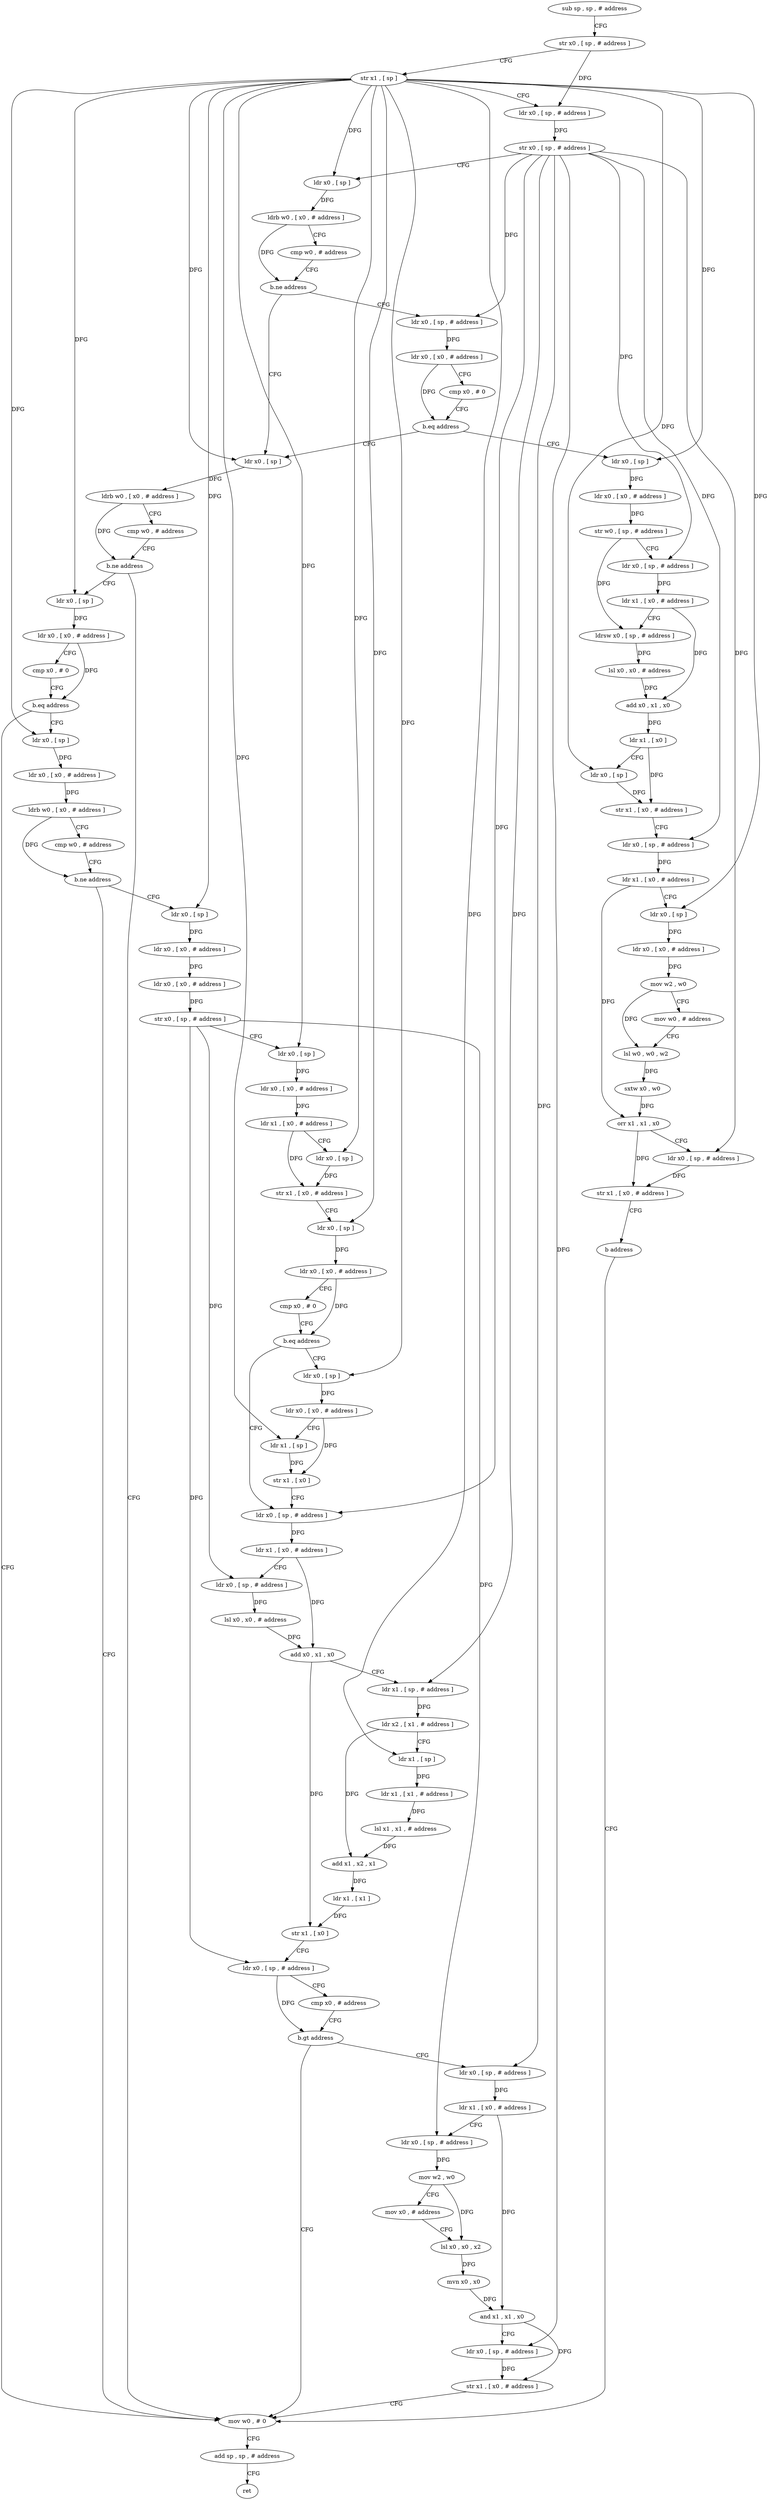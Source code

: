 digraph "func" {
"4412704" [label = "sub sp , sp , # address" ]
"4412708" [label = "str x0 , [ sp , # address ]" ]
"4412712" [label = "str x1 , [ sp ]" ]
"4412716" [label = "ldr x0 , [ sp , # address ]" ]
"4412720" [label = "str x0 , [ sp , # address ]" ]
"4412724" [label = "ldr x0 , [ sp ]" ]
"4412728" [label = "ldrb w0 , [ x0 , # address ]" ]
"4412732" [label = "cmp w0 , # address" ]
"4412736" [label = "b.ne address" ]
"4412848" [label = "ldr x0 , [ sp ]" ]
"4412740" [label = "ldr x0 , [ sp , # address ]" ]
"4412852" [label = "ldrb w0 , [ x0 , # address ]" ]
"4412856" [label = "cmp w0 , # address" ]
"4412860" [label = "b.ne address" ]
"4413072" [label = "mov w0 , # 0" ]
"4412864" [label = "ldr x0 , [ sp ]" ]
"4412744" [label = "ldr x0 , [ x0 , # address ]" ]
"4412748" [label = "cmp x0 , # 0" ]
"4412752" [label = "b.eq address" ]
"4412756" [label = "ldr x0 , [ sp ]" ]
"4413076" [label = "add sp , sp , # address" ]
"4413080" [label = "ret" ]
"4412868" [label = "ldr x0 , [ x0 , # address ]" ]
"4412872" [label = "cmp x0 , # 0" ]
"4412876" [label = "b.eq address" ]
"4412880" [label = "ldr x0 , [ sp ]" ]
"4412760" [label = "ldr x0 , [ x0 , # address ]" ]
"4412764" [label = "str w0 , [ sp , # address ]" ]
"4412768" [label = "ldr x0 , [ sp , # address ]" ]
"4412772" [label = "ldr x1 , [ x0 , # address ]" ]
"4412776" [label = "ldrsw x0 , [ sp , # address ]" ]
"4412780" [label = "lsl x0 , x0 , # address" ]
"4412784" [label = "add x0 , x1 , x0" ]
"4412788" [label = "ldr x1 , [ x0 ]" ]
"4412792" [label = "ldr x0 , [ sp ]" ]
"4412796" [label = "str x1 , [ x0 , # address ]" ]
"4412800" [label = "ldr x0 , [ sp , # address ]" ]
"4412804" [label = "ldr x1 , [ x0 , # address ]" ]
"4412808" [label = "ldr x0 , [ sp ]" ]
"4412812" [label = "ldr x0 , [ x0 , # address ]" ]
"4412816" [label = "mov w2 , w0" ]
"4412820" [label = "mov w0 , # address" ]
"4412824" [label = "lsl w0 , w0 , w2" ]
"4412828" [label = "sxtw x0 , w0" ]
"4412832" [label = "orr x1 , x1 , x0" ]
"4412836" [label = "ldr x0 , [ sp , # address ]" ]
"4412840" [label = "str x1 , [ x0 , # address ]" ]
"4412844" [label = "b address" ]
"4412884" [label = "ldr x0 , [ x0 , # address ]" ]
"4412888" [label = "ldrb w0 , [ x0 , # address ]" ]
"4412892" [label = "cmp w0 , # address" ]
"4412896" [label = "b.ne address" ]
"4412900" [label = "ldr x0 , [ sp ]" ]
"4412904" [label = "ldr x0 , [ x0 , # address ]" ]
"4412908" [label = "ldr x0 , [ x0 , # address ]" ]
"4412912" [label = "str x0 , [ sp , # address ]" ]
"4412916" [label = "ldr x0 , [ sp ]" ]
"4412920" [label = "ldr x0 , [ x0 , # address ]" ]
"4412924" [label = "ldr x1 , [ x0 , # address ]" ]
"4412928" [label = "ldr x0 , [ sp ]" ]
"4412932" [label = "str x1 , [ x0 , # address ]" ]
"4412936" [label = "ldr x0 , [ sp ]" ]
"4412940" [label = "ldr x0 , [ x0 , # address ]" ]
"4412944" [label = "cmp x0 , # 0" ]
"4412948" [label = "b.eq address" ]
"4412968" [label = "ldr x0 , [ sp , # address ]" ]
"4412952" [label = "ldr x0 , [ sp ]" ]
"4412972" [label = "ldr x1 , [ x0 , # address ]" ]
"4412976" [label = "ldr x0 , [ sp , # address ]" ]
"4412980" [label = "lsl x0 , x0 , # address" ]
"4412984" [label = "add x0 , x1 , x0" ]
"4412988" [label = "ldr x1 , [ sp , # address ]" ]
"4412992" [label = "ldr x2 , [ x1 , # address ]" ]
"4412996" [label = "ldr x1 , [ sp ]" ]
"4413000" [label = "ldr x1 , [ x1 , # address ]" ]
"4413004" [label = "lsl x1 , x1 , # address" ]
"4413008" [label = "add x1 , x2 , x1" ]
"4413012" [label = "ldr x1 , [ x1 ]" ]
"4413016" [label = "str x1 , [ x0 ]" ]
"4413020" [label = "ldr x0 , [ sp , # address ]" ]
"4413024" [label = "cmp x0 , # address" ]
"4413028" [label = "b.gt address" ]
"4413032" [label = "ldr x0 , [ sp , # address ]" ]
"4412956" [label = "ldr x0 , [ x0 , # address ]" ]
"4412960" [label = "ldr x1 , [ sp ]" ]
"4412964" [label = "str x1 , [ x0 ]" ]
"4413036" [label = "ldr x1 , [ x0 , # address ]" ]
"4413040" [label = "ldr x0 , [ sp , # address ]" ]
"4413044" [label = "mov w2 , w0" ]
"4413048" [label = "mov x0 , # address" ]
"4413052" [label = "lsl x0 , x0 , x2" ]
"4413056" [label = "mvn x0 , x0" ]
"4413060" [label = "and x1 , x1 , x0" ]
"4413064" [label = "ldr x0 , [ sp , # address ]" ]
"4413068" [label = "str x1 , [ x0 , # address ]" ]
"4412704" -> "4412708" [ label = "CFG" ]
"4412708" -> "4412712" [ label = "CFG" ]
"4412708" -> "4412716" [ label = "DFG" ]
"4412712" -> "4412716" [ label = "CFG" ]
"4412712" -> "4412724" [ label = "DFG" ]
"4412712" -> "4412848" [ label = "DFG" ]
"4412712" -> "4412864" [ label = "DFG" ]
"4412712" -> "4412756" [ label = "DFG" ]
"4412712" -> "4412792" [ label = "DFG" ]
"4412712" -> "4412808" [ label = "DFG" ]
"4412712" -> "4412880" [ label = "DFG" ]
"4412712" -> "4412900" [ label = "DFG" ]
"4412712" -> "4412916" [ label = "DFG" ]
"4412712" -> "4412928" [ label = "DFG" ]
"4412712" -> "4412936" [ label = "DFG" ]
"4412712" -> "4412996" [ label = "DFG" ]
"4412712" -> "4412952" [ label = "DFG" ]
"4412712" -> "4412960" [ label = "DFG" ]
"4412716" -> "4412720" [ label = "DFG" ]
"4412720" -> "4412724" [ label = "CFG" ]
"4412720" -> "4412740" [ label = "DFG" ]
"4412720" -> "4412768" [ label = "DFG" ]
"4412720" -> "4412800" [ label = "DFG" ]
"4412720" -> "4412836" [ label = "DFG" ]
"4412720" -> "4412968" [ label = "DFG" ]
"4412720" -> "4412988" [ label = "DFG" ]
"4412720" -> "4413032" [ label = "DFG" ]
"4412720" -> "4413064" [ label = "DFG" ]
"4412724" -> "4412728" [ label = "DFG" ]
"4412728" -> "4412732" [ label = "CFG" ]
"4412728" -> "4412736" [ label = "DFG" ]
"4412732" -> "4412736" [ label = "CFG" ]
"4412736" -> "4412848" [ label = "CFG" ]
"4412736" -> "4412740" [ label = "CFG" ]
"4412848" -> "4412852" [ label = "DFG" ]
"4412740" -> "4412744" [ label = "DFG" ]
"4412852" -> "4412856" [ label = "CFG" ]
"4412852" -> "4412860" [ label = "DFG" ]
"4412856" -> "4412860" [ label = "CFG" ]
"4412860" -> "4413072" [ label = "CFG" ]
"4412860" -> "4412864" [ label = "CFG" ]
"4413072" -> "4413076" [ label = "CFG" ]
"4412864" -> "4412868" [ label = "DFG" ]
"4412744" -> "4412748" [ label = "CFG" ]
"4412744" -> "4412752" [ label = "DFG" ]
"4412748" -> "4412752" [ label = "CFG" ]
"4412752" -> "4412848" [ label = "CFG" ]
"4412752" -> "4412756" [ label = "CFG" ]
"4412756" -> "4412760" [ label = "DFG" ]
"4413076" -> "4413080" [ label = "CFG" ]
"4412868" -> "4412872" [ label = "CFG" ]
"4412868" -> "4412876" [ label = "DFG" ]
"4412872" -> "4412876" [ label = "CFG" ]
"4412876" -> "4413072" [ label = "CFG" ]
"4412876" -> "4412880" [ label = "CFG" ]
"4412880" -> "4412884" [ label = "DFG" ]
"4412760" -> "4412764" [ label = "DFG" ]
"4412764" -> "4412768" [ label = "CFG" ]
"4412764" -> "4412776" [ label = "DFG" ]
"4412768" -> "4412772" [ label = "DFG" ]
"4412772" -> "4412776" [ label = "CFG" ]
"4412772" -> "4412784" [ label = "DFG" ]
"4412776" -> "4412780" [ label = "DFG" ]
"4412780" -> "4412784" [ label = "DFG" ]
"4412784" -> "4412788" [ label = "DFG" ]
"4412788" -> "4412792" [ label = "CFG" ]
"4412788" -> "4412796" [ label = "DFG" ]
"4412792" -> "4412796" [ label = "DFG" ]
"4412796" -> "4412800" [ label = "CFG" ]
"4412800" -> "4412804" [ label = "DFG" ]
"4412804" -> "4412808" [ label = "CFG" ]
"4412804" -> "4412832" [ label = "DFG" ]
"4412808" -> "4412812" [ label = "DFG" ]
"4412812" -> "4412816" [ label = "DFG" ]
"4412816" -> "4412820" [ label = "CFG" ]
"4412816" -> "4412824" [ label = "DFG" ]
"4412820" -> "4412824" [ label = "CFG" ]
"4412824" -> "4412828" [ label = "DFG" ]
"4412828" -> "4412832" [ label = "DFG" ]
"4412832" -> "4412836" [ label = "CFG" ]
"4412832" -> "4412840" [ label = "DFG" ]
"4412836" -> "4412840" [ label = "DFG" ]
"4412840" -> "4412844" [ label = "CFG" ]
"4412844" -> "4413072" [ label = "CFG" ]
"4412884" -> "4412888" [ label = "DFG" ]
"4412888" -> "4412892" [ label = "CFG" ]
"4412888" -> "4412896" [ label = "DFG" ]
"4412892" -> "4412896" [ label = "CFG" ]
"4412896" -> "4413072" [ label = "CFG" ]
"4412896" -> "4412900" [ label = "CFG" ]
"4412900" -> "4412904" [ label = "DFG" ]
"4412904" -> "4412908" [ label = "DFG" ]
"4412908" -> "4412912" [ label = "DFG" ]
"4412912" -> "4412916" [ label = "CFG" ]
"4412912" -> "4412976" [ label = "DFG" ]
"4412912" -> "4413020" [ label = "DFG" ]
"4412912" -> "4413040" [ label = "DFG" ]
"4412916" -> "4412920" [ label = "DFG" ]
"4412920" -> "4412924" [ label = "DFG" ]
"4412924" -> "4412928" [ label = "CFG" ]
"4412924" -> "4412932" [ label = "DFG" ]
"4412928" -> "4412932" [ label = "DFG" ]
"4412932" -> "4412936" [ label = "CFG" ]
"4412936" -> "4412940" [ label = "DFG" ]
"4412940" -> "4412944" [ label = "CFG" ]
"4412940" -> "4412948" [ label = "DFG" ]
"4412944" -> "4412948" [ label = "CFG" ]
"4412948" -> "4412968" [ label = "CFG" ]
"4412948" -> "4412952" [ label = "CFG" ]
"4412968" -> "4412972" [ label = "DFG" ]
"4412952" -> "4412956" [ label = "DFG" ]
"4412972" -> "4412976" [ label = "CFG" ]
"4412972" -> "4412984" [ label = "DFG" ]
"4412976" -> "4412980" [ label = "DFG" ]
"4412980" -> "4412984" [ label = "DFG" ]
"4412984" -> "4412988" [ label = "CFG" ]
"4412984" -> "4413016" [ label = "DFG" ]
"4412988" -> "4412992" [ label = "DFG" ]
"4412992" -> "4412996" [ label = "CFG" ]
"4412992" -> "4413008" [ label = "DFG" ]
"4412996" -> "4413000" [ label = "DFG" ]
"4413000" -> "4413004" [ label = "DFG" ]
"4413004" -> "4413008" [ label = "DFG" ]
"4413008" -> "4413012" [ label = "DFG" ]
"4413012" -> "4413016" [ label = "DFG" ]
"4413016" -> "4413020" [ label = "CFG" ]
"4413020" -> "4413024" [ label = "CFG" ]
"4413020" -> "4413028" [ label = "DFG" ]
"4413024" -> "4413028" [ label = "CFG" ]
"4413028" -> "4413072" [ label = "CFG" ]
"4413028" -> "4413032" [ label = "CFG" ]
"4413032" -> "4413036" [ label = "DFG" ]
"4412956" -> "4412960" [ label = "CFG" ]
"4412956" -> "4412964" [ label = "DFG" ]
"4412960" -> "4412964" [ label = "DFG" ]
"4412964" -> "4412968" [ label = "CFG" ]
"4413036" -> "4413040" [ label = "CFG" ]
"4413036" -> "4413060" [ label = "DFG" ]
"4413040" -> "4413044" [ label = "DFG" ]
"4413044" -> "4413048" [ label = "CFG" ]
"4413044" -> "4413052" [ label = "DFG" ]
"4413048" -> "4413052" [ label = "CFG" ]
"4413052" -> "4413056" [ label = "DFG" ]
"4413056" -> "4413060" [ label = "DFG" ]
"4413060" -> "4413064" [ label = "CFG" ]
"4413060" -> "4413068" [ label = "DFG" ]
"4413064" -> "4413068" [ label = "DFG" ]
"4413068" -> "4413072" [ label = "CFG" ]
}
